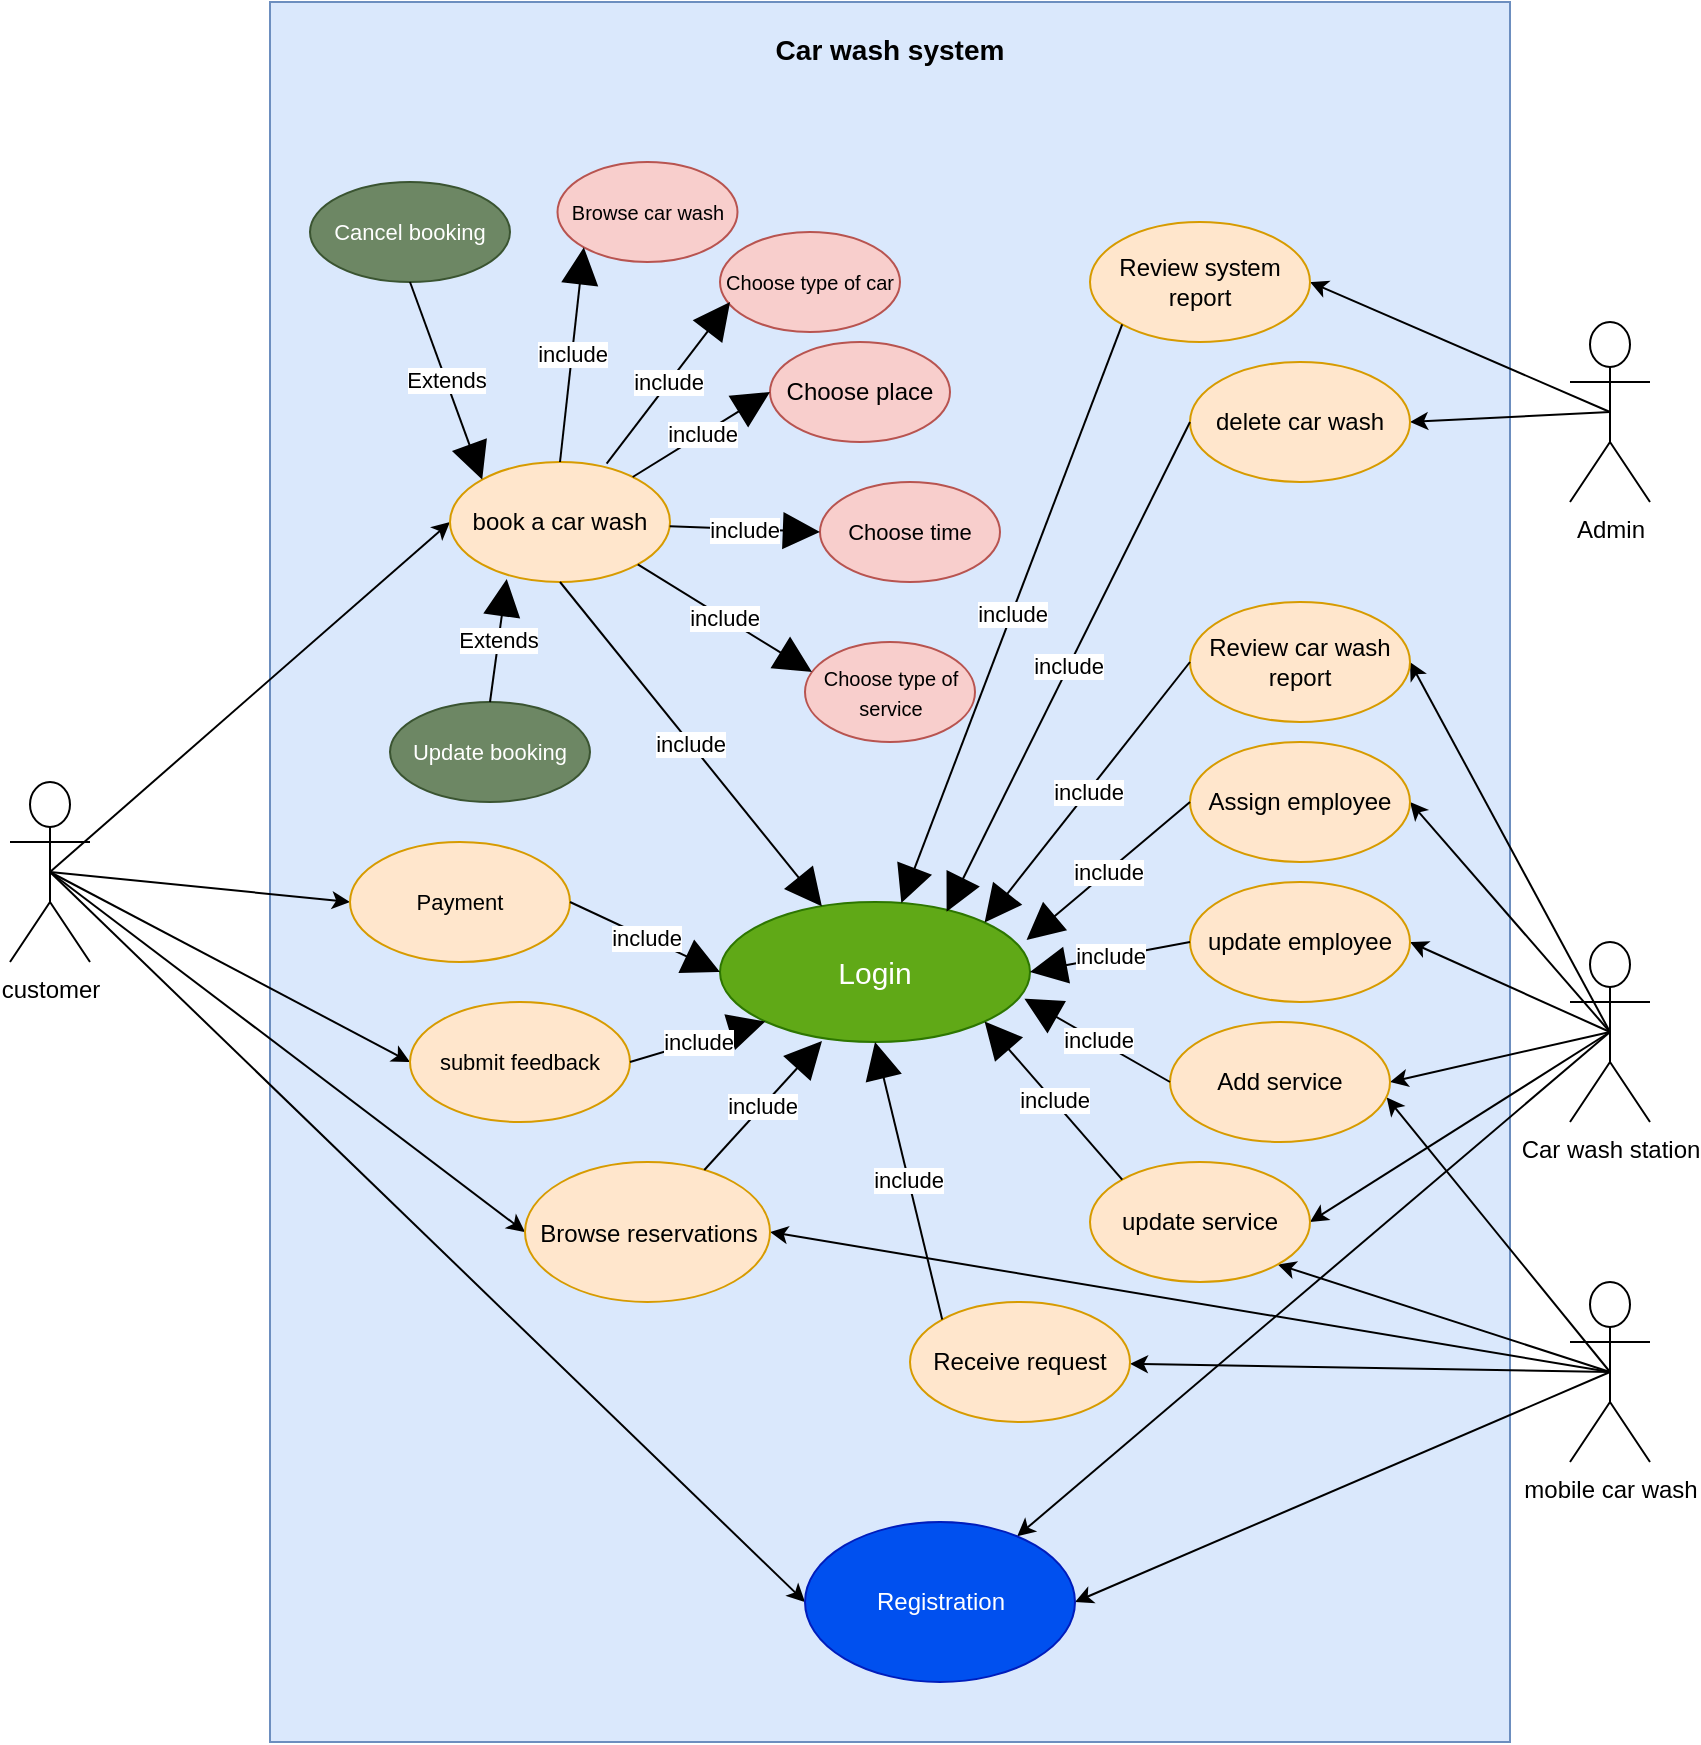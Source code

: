 <mxfile version="13.9.9" type="github">
  <diagram id="2PLEH2ws_kZJPNC3M2L6" name="Page-1">
    <mxGraphModel dx="2506" dy="924" grid="1" gridSize="10" guides="1" tooltips="1" connect="1" arrows="1" fold="1" page="1" pageScale="1" pageWidth="850" pageHeight="1100" math="0" shadow="0">
      <root>
        <mxCell id="0" />
        <mxCell id="1" parent="0" />
        <mxCell id="zVRTShELpcH3X-Ul6cue-8" value="" style="rounded=0;whiteSpace=wrap;html=1;fillColor=#dae8fc;strokeColor=#6c8ebf;" parent="1" vertex="1">
          <mxGeometry x="120" y="40" width="620" height="870" as="geometry" />
        </mxCell>
        <mxCell id="6ocrz9YHpiCbbP5gVBqt-14" style="edgeStyle=none;rounded=0;orthogonalLoop=1;jettySize=auto;html=1;exitX=0.5;exitY=0.5;exitDx=0;exitDy=0;exitPerimeter=0;entryX=0;entryY=0.5;entryDx=0;entryDy=0;" parent="1" source="zVRTShELpcH3X-Ul6cue-9" target="zVRTShELpcH3X-Ul6cue-24" edge="1">
          <mxGeometry relative="1" as="geometry" />
        </mxCell>
        <mxCell id="6ocrz9YHpiCbbP5gVBqt-16" style="edgeStyle=none;rounded=0;orthogonalLoop=1;jettySize=auto;html=1;exitX=0.5;exitY=0.5;exitDx=0;exitDy=0;exitPerimeter=0;entryX=0;entryY=0.5;entryDx=0;entryDy=0;" parent="1" source="zVRTShELpcH3X-Ul6cue-9" target="zVRTShELpcH3X-Ul6cue-28" edge="1">
          <mxGeometry relative="1" as="geometry" />
        </mxCell>
        <mxCell id="6ocrz9YHpiCbbP5gVBqt-17" style="edgeStyle=none;rounded=0;orthogonalLoop=1;jettySize=auto;html=1;exitX=0.5;exitY=0.5;exitDx=0;exitDy=0;exitPerimeter=0;entryX=0;entryY=0.5;entryDx=0;entryDy=0;" parent="1" source="zVRTShELpcH3X-Ul6cue-9" target="zVRTShELpcH3X-Ul6cue-29" edge="1">
          <mxGeometry relative="1" as="geometry" />
        </mxCell>
        <mxCell id="6ocrz9YHpiCbbP5gVBqt-21" style="edgeStyle=none;rounded=0;orthogonalLoop=1;jettySize=auto;html=1;exitX=0.5;exitY=0.5;exitDx=0;exitDy=0;exitPerimeter=0;entryX=0;entryY=0.5;entryDx=0;entryDy=0;" parent="1" source="zVRTShELpcH3X-Ul6cue-9" target="zVRTShELpcH3X-Ul6cue-15" edge="1">
          <mxGeometry relative="1" as="geometry" />
        </mxCell>
        <mxCell id="6ocrz9YHpiCbbP5gVBqt-24" style="edgeStyle=none;rounded=0;orthogonalLoop=1;jettySize=auto;html=1;exitX=0.5;exitY=0.5;exitDx=0;exitDy=0;exitPerimeter=0;entryX=0;entryY=0.5;entryDx=0;entryDy=0;" parent="1" source="zVRTShELpcH3X-Ul6cue-9" target="6ocrz9YHpiCbbP5gVBqt-23" edge="1">
          <mxGeometry relative="1" as="geometry" />
        </mxCell>
        <mxCell id="zVRTShELpcH3X-Ul6cue-9" value="customer&lt;br&gt;" style="shape=umlActor;verticalLabelPosition=bottom;verticalAlign=top;html=1;" parent="1" vertex="1">
          <mxGeometry x="-10" y="430" width="40" height="90" as="geometry" />
        </mxCell>
        <mxCell id="6ocrz9YHpiCbbP5gVBqt-32" style="edgeStyle=none;rounded=0;orthogonalLoop=1;jettySize=auto;html=1;exitX=0.5;exitY=0.5;exitDx=0;exitDy=0;exitPerimeter=0;entryX=1;entryY=0.5;entryDx=0;entryDy=0;" parent="1" source="zVRTShELpcH3X-Ul6cue-10" target="6ocrz9YHpiCbbP5gVBqt-29" edge="1">
          <mxGeometry relative="1" as="geometry" />
        </mxCell>
        <mxCell id="6ocrz9YHpiCbbP5gVBqt-33" style="edgeStyle=none;rounded=0;orthogonalLoop=1;jettySize=auto;html=1;exitX=0.5;exitY=0.5;exitDx=0;exitDy=0;exitPerimeter=0;entryX=1;entryY=0.5;entryDx=0;entryDy=0;" parent="1" source="zVRTShELpcH3X-Ul6cue-10" target="6ocrz9YHpiCbbP5gVBqt-30" edge="1">
          <mxGeometry relative="1" as="geometry" />
        </mxCell>
        <mxCell id="zVRTShELpcH3X-Ul6cue-10" value="Admin&lt;br&gt;" style="shape=umlActor;verticalLabelPosition=bottom;verticalAlign=top;html=1;" parent="1" vertex="1">
          <mxGeometry x="770" y="200" width="40" height="90" as="geometry" />
        </mxCell>
        <mxCell id="6ocrz9YHpiCbbP5gVBqt-45" style="edgeStyle=none;rounded=0;orthogonalLoop=1;jettySize=auto;html=1;exitX=0.5;exitY=0.5;exitDx=0;exitDy=0;exitPerimeter=0;entryX=1;entryY=1;entryDx=0;entryDy=0;" parent="1" source="zVRTShELpcH3X-Ul6cue-11" target="6ocrz9YHpiCbbP5gVBqt-27" edge="1">
          <mxGeometry relative="1" as="geometry" />
        </mxCell>
        <mxCell id="6ocrz9YHpiCbbP5gVBqt-46" style="edgeStyle=none;rounded=0;orthogonalLoop=1;jettySize=auto;html=1;exitX=0.5;exitY=0.5;exitDx=0;exitDy=0;exitPerimeter=0;entryX=0.985;entryY=0.629;entryDx=0;entryDy=0;entryPerimeter=0;" parent="1" source="zVRTShELpcH3X-Ul6cue-11" target="6ocrz9YHpiCbbP5gVBqt-26" edge="1">
          <mxGeometry relative="1" as="geometry" />
        </mxCell>
        <mxCell id="6ocrz9YHpiCbbP5gVBqt-52" style="edgeStyle=none;rounded=0;orthogonalLoop=1;jettySize=auto;html=1;exitX=0.5;exitY=0.5;exitDx=0;exitDy=0;exitPerimeter=0;entryX=1;entryY=0.5;entryDx=0;entryDy=0;" parent="1" source="zVRTShELpcH3X-Ul6cue-11" target="6ocrz9YHpiCbbP5gVBqt-23" edge="1">
          <mxGeometry relative="1" as="geometry" />
        </mxCell>
        <mxCell id="6ocrz9YHpiCbbP5gVBqt-68" style="edgeStyle=none;rounded=0;orthogonalLoop=1;jettySize=auto;html=1;exitX=0.5;exitY=0.5;exitDx=0;exitDy=0;exitPerimeter=0;fontSize=14;" parent="1" source="zVRTShELpcH3X-Ul6cue-11" target="6ocrz9YHpiCbbP5gVBqt-67" edge="1">
          <mxGeometry relative="1" as="geometry" />
        </mxCell>
        <mxCell id="00PLhJbsI-ZX89jUqrmh-1" style="edgeStyle=none;rounded=0;orthogonalLoop=1;jettySize=auto;html=1;exitX=0.5;exitY=0.5;exitDx=0;exitDy=0;exitPerimeter=0;entryX=1;entryY=0.5;entryDx=0;entryDy=0;" parent="1" source="zVRTShELpcH3X-Ul6cue-11" target="zVRTShELpcH3X-Ul6cue-15" edge="1">
          <mxGeometry relative="1" as="geometry" />
        </mxCell>
        <mxCell id="zVRTShELpcH3X-Ul6cue-11" value="mobile car wash" style="shape=umlActor;verticalLabelPosition=bottom;verticalAlign=top;html=1;" parent="1" vertex="1">
          <mxGeometry x="770" y="680" width="40" height="90" as="geometry" />
        </mxCell>
        <mxCell id="6ocrz9YHpiCbbP5gVBqt-41" style="edgeStyle=none;rounded=0;orthogonalLoop=1;jettySize=auto;html=1;exitX=0.5;exitY=0.5;exitDx=0;exitDy=0;exitPerimeter=0;entryX=1;entryY=0.5;entryDx=0;entryDy=0;" parent="1" source="zVRTShELpcH3X-Ul6cue-12" target="6ocrz9YHpiCbbP5gVBqt-22" edge="1">
          <mxGeometry relative="1" as="geometry" />
        </mxCell>
        <mxCell id="6ocrz9YHpiCbbP5gVBqt-42" style="edgeStyle=none;rounded=0;orthogonalLoop=1;jettySize=auto;html=1;entryX=1;entryY=0.5;entryDx=0;entryDy=0;" parent="1" target="6ocrz9YHpiCbbP5gVBqt-25" edge="1">
          <mxGeometry relative="1" as="geometry">
            <mxPoint x="790" y="555" as="sourcePoint" />
          </mxGeometry>
        </mxCell>
        <mxCell id="6ocrz9YHpiCbbP5gVBqt-43" style="edgeStyle=none;rounded=0;orthogonalLoop=1;jettySize=auto;html=1;exitX=0.5;exitY=0.5;exitDx=0;exitDy=0;exitPerimeter=0;entryX=1;entryY=0.5;entryDx=0;entryDy=0;" parent="1" source="zVRTShELpcH3X-Ul6cue-12" target="6ocrz9YHpiCbbP5gVBqt-26" edge="1">
          <mxGeometry relative="1" as="geometry" />
        </mxCell>
        <mxCell id="6ocrz9YHpiCbbP5gVBqt-44" style="edgeStyle=none;rounded=0;orthogonalLoop=1;jettySize=auto;html=1;exitX=0.5;exitY=0.5;exitDx=0;exitDy=0;exitPerimeter=0;entryX=1;entryY=0.5;entryDx=0;entryDy=0;" parent="1" source="zVRTShELpcH3X-Ul6cue-12" target="6ocrz9YHpiCbbP5gVBqt-27" edge="1">
          <mxGeometry relative="1" as="geometry" />
        </mxCell>
        <mxCell id="6ocrz9YHpiCbbP5gVBqt-48" style="edgeStyle=none;rounded=0;orthogonalLoop=1;jettySize=auto;html=1;exitX=0.5;exitY=0.5;exitDx=0;exitDy=0;exitPerimeter=0;" parent="1" source="zVRTShELpcH3X-Ul6cue-12" target="zVRTShELpcH3X-Ul6cue-15" edge="1">
          <mxGeometry relative="1" as="geometry" />
        </mxCell>
        <mxCell id="6ocrz9YHpiCbbP5gVBqt-51" style="edgeStyle=none;rounded=0;orthogonalLoop=1;jettySize=auto;html=1;exitX=0.5;exitY=0.5;exitDx=0;exitDy=0;exitPerimeter=0;entryX=1;entryY=0.5;entryDx=0;entryDy=0;" parent="1" source="zVRTShELpcH3X-Ul6cue-12" target="6ocrz9YHpiCbbP5gVBqt-49" edge="1">
          <mxGeometry relative="1" as="geometry" />
        </mxCell>
        <mxCell id="zVRTShELpcH3X-Ul6cue-12" value="Car wash station" style="shape=umlActor;verticalLabelPosition=bottom;verticalAlign=top;html=1;" parent="1" vertex="1">
          <mxGeometry x="770" y="510" width="40" height="90" as="geometry" />
        </mxCell>
        <mxCell id="zVRTShELpcH3X-Ul6cue-15" value="Registration" style="ellipse;whiteSpace=wrap;html=1;fillColor=#0050ef;strokeColor=#001DBC;fontColor=#ffffff;" parent="1" vertex="1">
          <mxGeometry x="387.5" y="800" width="135" height="80" as="geometry" />
        </mxCell>
        <mxCell id="zVRTShELpcH3X-Ul6cue-19" value="&lt;font style=&quot;font-size: 15px&quot;&gt;Login&lt;/font&gt;" style="ellipse;whiteSpace=wrap;html=1;fillColor=#60a917;strokeColor=#2D7600;fontColor=#ffffff;" parent="1" vertex="1">
          <mxGeometry x="345" y="490" width="155" height="70" as="geometry" />
        </mxCell>
        <mxCell id="zVRTShELpcH3X-Ul6cue-23" value="&lt;font style=&quot;font-size: 10px&quot;&gt;Browse car wash&lt;/font&gt;" style="ellipse;whiteSpace=wrap;html=1;fillColor=#f8cecc;strokeColor=#b85450;" parent="1" vertex="1">
          <mxGeometry x="263.75" y="120" width="90" height="50" as="geometry" />
        </mxCell>
        <mxCell id="zVRTShELpcH3X-Ul6cue-24" value="book a car wash" style="ellipse;whiteSpace=wrap;html=1;fillColor=#ffe6cc;strokeColor=#d79b00;" parent="1" vertex="1">
          <mxGeometry x="210" y="270" width="110" height="60" as="geometry" />
        </mxCell>
        <mxCell id="zVRTShELpcH3X-Ul6cue-26" value="&lt;font style=&quot;font-size: 10px&quot;&gt;Choose type of service&lt;/font&gt;" style="ellipse;whiteSpace=wrap;html=1;fillColor=#f8cecc;strokeColor=#b85450;" parent="1" vertex="1">
          <mxGeometry x="387.5" y="360" width="85" height="50" as="geometry" />
        </mxCell>
        <mxCell id="zVRTShELpcH3X-Ul6cue-28" value="&lt;span style=&quot;font-size: 11px&quot;&gt;Payment&lt;/span&gt;" style="ellipse;whiteSpace=wrap;html=1;fillColor=#ffe6cc;strokeColor=#d79b00;" parent="1" vertex="1">
          <mxGeometry x="160" y="460" width="110" height="60" as="geometry" />
        </mxCell>
        <mxCell id="zVRTShELpcH3X-Ul6cue-29" value="&lt;font style=&quot;font-size: 11px&quot;&gt;submit feedback&lt;/font&gt;" style="ellipse;whiteSpace=wrap;html=1;fillColor=#ffe6cc;strokeColor=#d79b00;" parent="1" vertex="1">
          <mxGeometry x="190" y="540" width="110" height="60" as="geometry" />
        </mxCell>
        <mxCell id="zVRTShELpcH3X-Ul6cue-30" value="&lt;font style=&quot;font-size: 11px&quot;&gt;Cancel booking&lt;/font&gt;" style="ellipse;whiteSpace=wrap;html=1;fillColor=#6d8764;strokeColor=#3A5431;fontColor=#ffffff;" parent="1" vertex="1">
          <mxGeometry x="140" y="130" width="100" height="50" as="geometry" />
        </mxCell>
        <mxCell id="6ocrz9YHpiCbbP5gVBqt-6" value="include" style="endArrow=block;endSize=16;endFill=1;html=1;exitX=0.5;exitY=1;exitDx=0;exitDy=0;" parent="1" source="zVRTShELpcH3X-Ul6cue-24" target="zVRTShELpcH3X-Ul6cue-19" edge="1">
          <mxGeometry width="160" relative="1" as="geometry">
            <mxPoint x="395" y="230" as="sourcePoint" />
            <mxPoint x="450" y="440" as="targetPoint" />
          </mxGeometry>
        </mxCell>
        <mxCell id="6ocrz9YHpiCbbP5gVBqt-7" value="&lt;font style=&quot;font-size: 12px&quot;&gt;Choose place&lt;/font&gt;" style="ellipse;whiteSpace=wrap;html=1;fillColor=#f8cecc;strokeColor=#b85450;" parent="1" vertex="1">
          <mxGeometry x="370" y="210" width="90" height="50" as="geometry" />
        </mxCell>
        <mxCell id="6ocrz9YHpiCbbP5gVBqt-8" value="&lt;font style=&quot;font-size: 11px&quot;&gt;Choose time&lt;/font&gt;" style="ellipse;whiteSpace=wrap;html=1;fillColor=#f8cecc;strokeColor=#b85450;" parent="1" vertex="1">
          <mxGeometry x="395" y="280" width="90" height="50" as="geometry" />
        </mxCell>
        <mxCell id="6ocrz9YHpiCbbP5gVBqt-9" value="include" style="endArrow=block;endSize=16;endFill=1;html=1;exitX=0.5;exitY=0;exitDx=0;exitDy=0;entryX=0;entryY=1;entryDx=0;entryDy=0;" parent="1" source="zVRTShELpcH3X-Ul6cue-24" target="zVRTShELpcH3X-Ul6cue-23" edge="1">
          <mxGeometry width="160" relative="1" as="geometry">
            <mxPoint x="410.001" y="240.003" as="sourcePoint" />
            <mxPoint x="485.762" y="365.301" as="targetPoint" />
          </mxGeometry>
        </mxCell>
        <mxCell id="6ocrz9YHpiCbbP5gVBqt-10" value="include" style="endArrow=block;endSize=16;endFill=1;html=1;entryX=0;entryY=0.5;entryDx=0;entryDy=0;" parent="1" source="zVRTShELpcH3X-Ul6cue-24" target="6ocrz9YHpiCbbP5gVBqt-7" edge="1">
          <mxGeometry width="160" relative="1" as="geometry">
            <mxPoint x="268.18" y="315" as="sourcePoint" />
            <mxPoint x="230.0" y="272.678" as="targetPoint" />
          </mxGeometry>
        </mxCell>
        <mxCell id="6ocrz9YHpiCbbP5gVBqt-11" value="include" style="endArrow=block;endSize=16;endFill=1;html=1;entryX=0;entryY=0.5;entryDx=0;entryDy=0;" parent="1" source="zVRTShELpcH3X-Ul6cue-24" target="6ocrz9YHpiCbbP5gVBqt-8" edge="1">
          <mxGeometry width="160" relative="1" as="geometry">
            <mxPoint x="308.821" y="339.996" as="sourcePoint" />
            <mxPoint x="220.0" y="315.908" as="targetPoint" />
          </mxGeometry>
        </mxCell>
        <mxCell id="6ocrz9YHpiCbbP5gVBqt-13" value="include" style="endArrow=block;endSize=16;endFill=1;html=1;entryX=0.041;entryY=0.3;entryDx=0;entryDy=0;entryPerimeter=0;exitX=1;exitY=1;exitDx=0;exitDy=0;" parent="1" source="zVRTShELpcH3X-Ul6cue-24" target="zVRTShELpcH3X-Ul6cue-26" edge="1">
          <mxGeometry width="160" relative="1" as="geometry">
            <mxPoint x="284.193" y="328.416" as="sourcePoint" />
            <mxPoint x="345" y="345" as="targetPoint" />
          </mxGeometry>
        </mxCell>
        <mxCell id="6ocrz9YHpiCbbP5gVBqt-18" value="Extends" style="endArrow=block;endSize=16;endFill=1;html=1;entryX=0;entryY=0;entryDx=0;entryDy=0;exitX=0.5;exitY=1;exitDx=0;exitDy=0;fillColor=#60a917;" parent="1" source="zVRTShELpcH3X-Ul6cue-30" target="zVRTShELpcH3X-Ul6cue-24" edge="1">
          <mxGeometry width="160" relative="1" as="geometry">
            <mxPoint x="170" y="220" as="sourcePoint" />
            <mxPoint x="330" y="220" as="targetPoint" />
          </mxGeometry>
        </mxCell>
        <mxCell id="6ocrz9YHpiCbbP5gVBqt-19" value="&lt;font style=&quot;font-size: 11px&quot;&gt;Update booking&lt;/font&gt;" style="ellipse;whiteSpace=wrap;html=1;fillColor=#6d8764;strokeColor=#3A5431;fontColor=#ffffff;" parent="1" vertex="1">
          <mxGeometry x="180" y="390" width="100" height="50" as="geometry" />
        </mxCell>
        <mxCell id="6ocrz9YHpiCbbP5gVBqt-20" value="Extends" style="endArrow=block;endSize=16;endFill=1;html=1;entryX=0.258;entryY=0.976;entryDx=0;entryDy=0;exitX=0.5;exitY=0;exitDx=0;exitDy=0;entryPerimeter=0;" parent="1" source="6ocrz9YHpiCbbP5gVBqt-19" target="zVRTShELpcH3X-Ul6cue-24" edge="1">
          <mxGeometry width="160" relative="1" as="geometry">
            <mxPoint x="230" y="320" as="sourcePoint" />
            <mxPoint x="390" y="320" as="targetPoint" />
          </mxGeometry>
        </mxCell>
        <mxCell id="6ocrz9YHpiCbbP5gVBqt-22" value="Assign employee" style="ellipse;whiteSpace=wrap;html=1;fillColor=#ffe6cc;strokeColor=#d79b00;" parent="1" vertex="1">
          <mxGeometry x="580" y="410" width="110" height="60" as="geometry" />
        </mxCell>
        <mxCell id="6ocrz9YHpiCbbP5gVBqt-23" value="&lt;span style=&quot;font-weight: normal&quot;&gt;&lt;font style=&quot;font-size: 12px&quot;&gt;Browse reservations&lt;/font&gt;&lt;/span&gt;" style="ellipse;whiteSpace=wrap;html=1;strokeWidth=1;fillColor=#ffe6cc;strokeColor=#d79b00;fontSize=14;fontStyle=1" parent="1" vertex="1">
          <mxGeometry x="247.5" y="620" width="122.5" height="70" as="geometry" />
        </mxCell>
        <mxCell id="6ocrz9YHpiCbbP5gVBqt-25" value="update employee" style="ellipse;whiteSpace=wrap;html=1;fillColor=#ffe6cc;strokeColor=#d79b00;" parent="1" vertex="1">
          <mxGeometry x="580" y="480" width="110" height="60" as="geometry" />
        </mxCell>
        <mxCell id="6ocrz9YHpiCbbP5gVBqt-26" value="Add service" style="ellipse;whiteSpace=wrap;html=1;fillColor=#ffe6cc;strokeColor=#d79b00;" parent="1" vertex="1">
          <mxGeometry x="570" y="550" width="110" height="60" as="geometry" />
        </mxCell>
        <mxCell id="6ocrz9YHpiCbbP5gVBqt-27" value="update service" style="ellipse;whiteSpace=wrap;html=1;fillColor=#ffe6cc;strokeColor=#d79b00;" parent="1" vertex="1">
          <mxGeometry x="530" y="620" width="110" height="60" as="geometry" />
        </mxCell>
        <mxCell id="6ocrz9YHpiCbbP5gVBqt-29" value="Review system report" style="ellipse;whiteSpace=wrap;html=1;fillColor=#ffe6cc;strokeColor=#d79b00;" parent="1" vertex="1">
          <mxGeometry x="530" y="150" width="110" height="60" as="geometry" />
        </mxCell>
        <mxCell id="6ocrz9YHpiCbbP5gVBqt-30" value="delete car wash" style="ellipse;whiteSpace=wrap;html=1;fillColor=#ffe6cc;strokeColor=#d79b00;" parent="1" vertex="1">
          <mxGeometry x="580" y="220" width="110" height="60" as="geometry" />
        </mxCell>
        <mxCell id="6ocrz9YHpiCbbP5gVBqt-49" value="Review car wash report" style="ellipse;whiteSpace=wrap;html=1;fillColor=#ffe6cc;strokeColor=#d79b00;" parent="1" vertex="1">
          <mxGeometry x="580" y="340" width="110" height="60" as="geometry" />
        </mxCell>
        <mxCell id="6ocrz9YHpiCbbP5gVBqt-53" value="Car wash system" style="text;align=center;fontStyle=1;verticalAlign=middle;spacingLeft=3;spacingRight=3;strokeColor=none;rotatable=0;points=[[0,0.5],[1,0.5]];portConstraint=eastwest;gradientColor=none;fontSize=14;strokeWidth=14;" parent="1" vertex="1">
          <mxGeometry x="390" y="50" width="80" height="26" as="geometry" />
        </mxCell>
        <mxCell id="6ocrz9YHpiCbbP5gVBqt-56" value="include" style="endArrow=block;endSize=16;endFill=1;html=1;exitX=1;exitY=0.5;exitDx=0;exitDy=0;entryX=0;entryY=0.5;entryDx=0;entryDy=0;" parent="1" source="zVRTShELpcH3X-Ul6cue-28" target="zVRTShELpcH3X-Ul6cue-19" edge="1">
          <mxGeometry width="160" relative="1" as="geometry">
            <mxPoint x="275" y="340" as="sourcePoint" />
            <mxPoint x="405.99" y="502.111" as="targetPoint" />
          </mxGeometry>
        </mxCell>
        <mxCell id="6ocrz9YHpiCbbP5gVBqt-57" value="include" style="endArrow=block;endSize=16;endFill=1;html=1;exitX=1;exitY=0.5;exitDx=0;exitDy=0;entryX=0;entryY=1;entryDx=0;entryDy=0;" parent="1" source="zVRTShELpcH3X-Ul6cue-29" target="zVRTShELpcH3X-Ul6cue-19" edge="1">
          <mxGeometry width="160" relative="1" as="geometry">
            <mxPoint x="280" y="500" as="sourcePoint" />
            <mxPoint x="355.0" y="535" as="targetPoint" />
          </mxGeometry>
        </mxCell>
        <mxCell id="6ocrz9YHpiCbbP5gVBqt-58" value="include" style="endArrow=block;endSize=16;endFill=1;html=1;entryX=0.329;entryY=0.993;entryDx=0;entryDy=0;entryPerimeter=0;" parent="1" source="6ocrz9YHpiCbbP5gVBqt-23" target="zVRTShELpcH3X-Ul6cue-19" edge="1">
          <mxGeometry width="160" relative="1" as="geometry">
            <mxPoint x="290" y="510" as="sourcePoint" />
            <mxPoint x="365.0" y="545" as="targetPoint" />
          </mxGeometry>
        </mxCell>
        <mxCell id="6ocrz9YHpiCbbP5gVBqt-59" value="include" style="endArrow=block;endSize=16;endFill=1;html=1;exitX=0;exitY=1;exitDx=0;exitDy=0;" parent="1" source="6ocrz9YHpiCbbP5gVBqt-29" target="zVRTShELpcH3X-Ul6cue-19" edge="1">
          <mxGeometry width="160" relative="1" as="geometry">
            <mxPoint x="275" y="340" as="sourcePoint" />
            <mxPoint x="405.99" y="502.111" as="targetPoint" />
          </mxGeometry>
        </mxCell>
        <mxCell id="6ocrz9YHpiCbbP5gVBqt-60" value="include" style="endArrow=block;endSize=16;endFill=1;html=1;exitX=0;exitY=0.5;exitDx=0;exitDy=0;entryX=0.731;entryY=0.069;entryDx=0;entryDy=0;entryPerimeter=0;" parent="1" source="6ocrz9YHpiCbbP5gVBqt-30" target="zVRTShELpcH3X-Ul6cue-19" edge="1">
          <mxGeometry width="160" relative="1" as="geometry">
            <mxPoint x="556.039" y="211.175" as="sourcePoint" />
            <mxPoint x="445.669" y="500.509" as="targetPoint" />
          </mxGeometry>
        </mxCell>
        <mxCell id="6ocrz9YHpiCbbP5gVBqt-61" value="include" style="endArrow=block;endSize=16;endFill=1;html=1;exitX=0;exitY=0.5;exitDx=0;exitDy=0;entryX=1;entryY=0;entryDx=0;entryDy=0;" parent="1" source="6ocrz9YHpiCbbP5gVBqt-49" target="zVRTShELpcH3X-Ul6cue-19" edge="1">
          <mxGeometry width="160" relative="1" as="geometry">
            <mxPoint x="590" y="260" as="sourcePoint" />
            <mxPoint x="468.305" y="504.83" as="targetPoint" />
          </mxGeometry>
        </mxCell>
        <mxCell id="6ocrz9YHpiCbbP5gVBqt-62" value="include" style="endArrow=block;endSize=16;endFill=1;html=1;exitX=0;exitY=0.5;exitDx=0;exitDy=0;entryX=0.989;entryY=0.271;entryDx=0;entryDy=0;entryPerimeter=0;" parent="1" source="6ocrz9YHpiCbbP5gVBqt-22" target="zVRTShELpcH3X-Ul6cue-19" edge="1">
          <mxGeometry width="160" relative="1" as="geometry">
            <mxPoint x="590" y="380" as="sourcePoint" />
            <mxPoint x="490" y="510" as="targetPoint" />
          </mxGeometry>
        </mxCell>
        <mxCell id="6ocrz9YHpiCbbP5gVBqt-63" value="include" style="endArrow=block;endSize=16;endFill=1;html=1;exitX=0;exitY=0.5;exitDx=0;exitDy=0;entryX=1;entryY=0.5;entryDx=0;entryDy=0;" parent="1" source="6ocrz9YHpiCbbP5gVBqt-25" target="zVRTShELpcH3X-Ul6cue-19" edge="1">
          <mxGeometry width="160" relative="1" as="geometry">
            <mxPoint x="590" y="450" as="sourcePoint" />
            <mxPoint x="500" y="520" as="targetPoint" />
          </mxGeometry>
        </mxCell>
        <mxCell id="6ocrz9YHpiCbbP5gVBqt-65" value="include" style="endArrow=block;endSize=16;endFill=1;html=1;exitX=0;exitY=0.5;exitDx=0;exitDy=0;entryX=0.982;entryY=0.691;entryDx=0;entryDy=0;entryPerimeter=0;" parent="1" source="6ocrz9YHpiCbbP5gVBqt-26" target="zVRTShELpcH3X-Ul6cue-19" edge="1">
          <mxGeometry width="160" relative="1" as="geometry">
            <mxPoint x="590" y="520" as="sourcePoint" />
            <mxPoint x="510" y="530" as="targetPoint" />
          </mxGeometry>
        </mxCell>
        <mxCell id="6ocrz9YHpiCbbP5gVBqt-66" value="include" style="endArrow=block;endSize=16;endFill=1;html=1;exitX=0;exitY=0;exitDx=0;exitDy=0;entryX=1;entryY=1;entryDx=0;entryDy=0;" parent="1" source="6ocrz9YHpiCbbP5gVBqt-27" target="zVRTShELpcH3X-Ul6cue-19" edge="1">
          <mxGeometry width="160" relative="1" as="geometry">
            <mxPoint x="580.0" y="590" as="sourcePoint" />
            <mxPoint x="507.21" y="548.37" as="targetPoint" />
          </mxGeometry>
        </mxCell>
        <mxCell id="6ocrz9YHpiCbbP5gVBqt-67" value="Receive request" style="ellipse;whiteSpace=wrap;html=1;fillColor=#ffe6cc;strokeColor=#d79b00;" parent="1" vertex="1">
          <mxGeometry x="440" y="690" width="110" height="60" as="geometry" />
        </mxCell>
        <mxCell id="6ocrz9YHpiCbbP5gVBqt-69" value="include" style="endArrow=block;endSize=16;endFill=1;html=1;exitX=0;exitY=0;exitDx=0;exitDy=0;entryX=0.5;entryY=1;entryDx=0;entryDy=0;" parent="1" source="6ocrz9YHpiCbbP5gVBqt-67" target="zVRTShELpcH3X-Ul6cue-19" edge="1">
          <mxGeometry width="160" relative="1" as="geometry">
            <mxPoint x="556.039" y="638.825" as="sourcePoint" />
            <mxPoint x="487.633" y="559.598" as="targetPoint" />
          </mxGeometry>
        </mxCell>
        <mxCell id="6ocrz9YHpiCbbP5gVBqt-70" value="&lt;font style=&quot;font-size: 10px&quot;&gt;Choose type of car&lt;/font&gt;" style="ellipse;whiteSpace=wrap;html=1;fillColor=#f8cecc;strokeColor=#b85450;" parent="1" vertex="1">
          <mxGeometry x="345" y="155" width="90" height="50" as="geometry" />
        </mxCell>
        <mxCell id="6ocrz9YHpiCbbP5gVBqt-71" value="include" style="endArrow=block;endSize=16;endFill=1;html=1;exitX=0.712;exitY=0.014;exitDx=0;exitDy=0;entryX=0.056;entryY=0.7;entryDx=0;entryDy=0;entryPerimeter=0;exitPerimeter=0;" parent="1" source="zVRTShELpcH3X-Ul6cue-24" target="6ocrz9YHpiCbbP5gVBqt-70" edge="1">
          <mxGeometry width="160" relative="1" as="geometry">
            <mxPoint x="275" y="280" as="sourcePoint" />
            <mxPoint x="286.93" y="172.678" as="targetPoint" />
          </mxGeometry>
        </mxCell>
      </root>
    </mxGraphModel>
  </diagram>
</mxfile>
